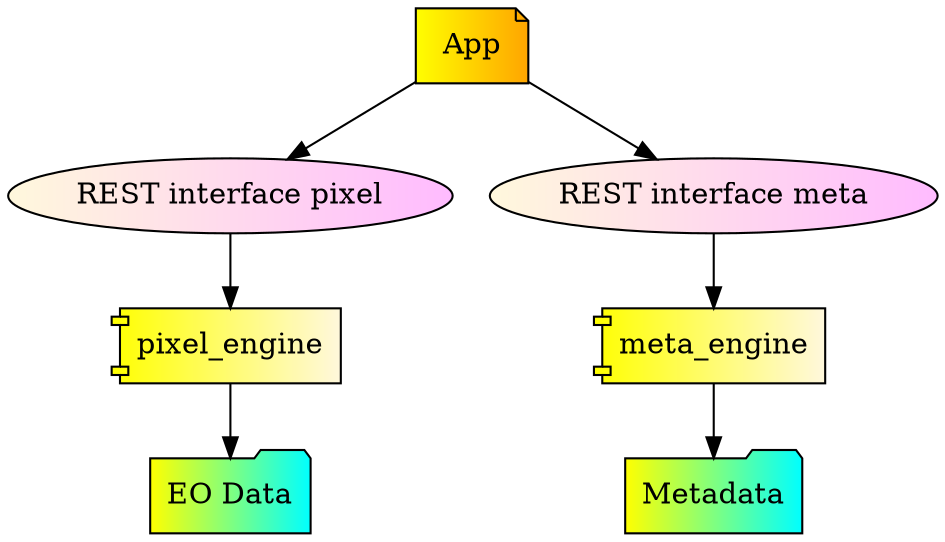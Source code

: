 digraph G {

node [style=filled, fillcolor="yellow:orange",shape=note]
n0[label="App"]
node [style=filled, fillcolor="cornsilk:plum1",shape=ellipse]
n1[label="REST interface pixel"]
n2[label="REST interface meta"]
node [style=filled, fillcolor="yellow:cornsilk",shape=component]
n1a[label="pixel_engine"]
n2a[label="meta_engine"]
node [style=filled, fillcolor="yellow:cyan",shape=folder]
n3[label="EO Data"]
n4[label="Metadata"]

n0->n1->n1a
n0->n2->n2a

n1a->n3
n2a->n4


}
